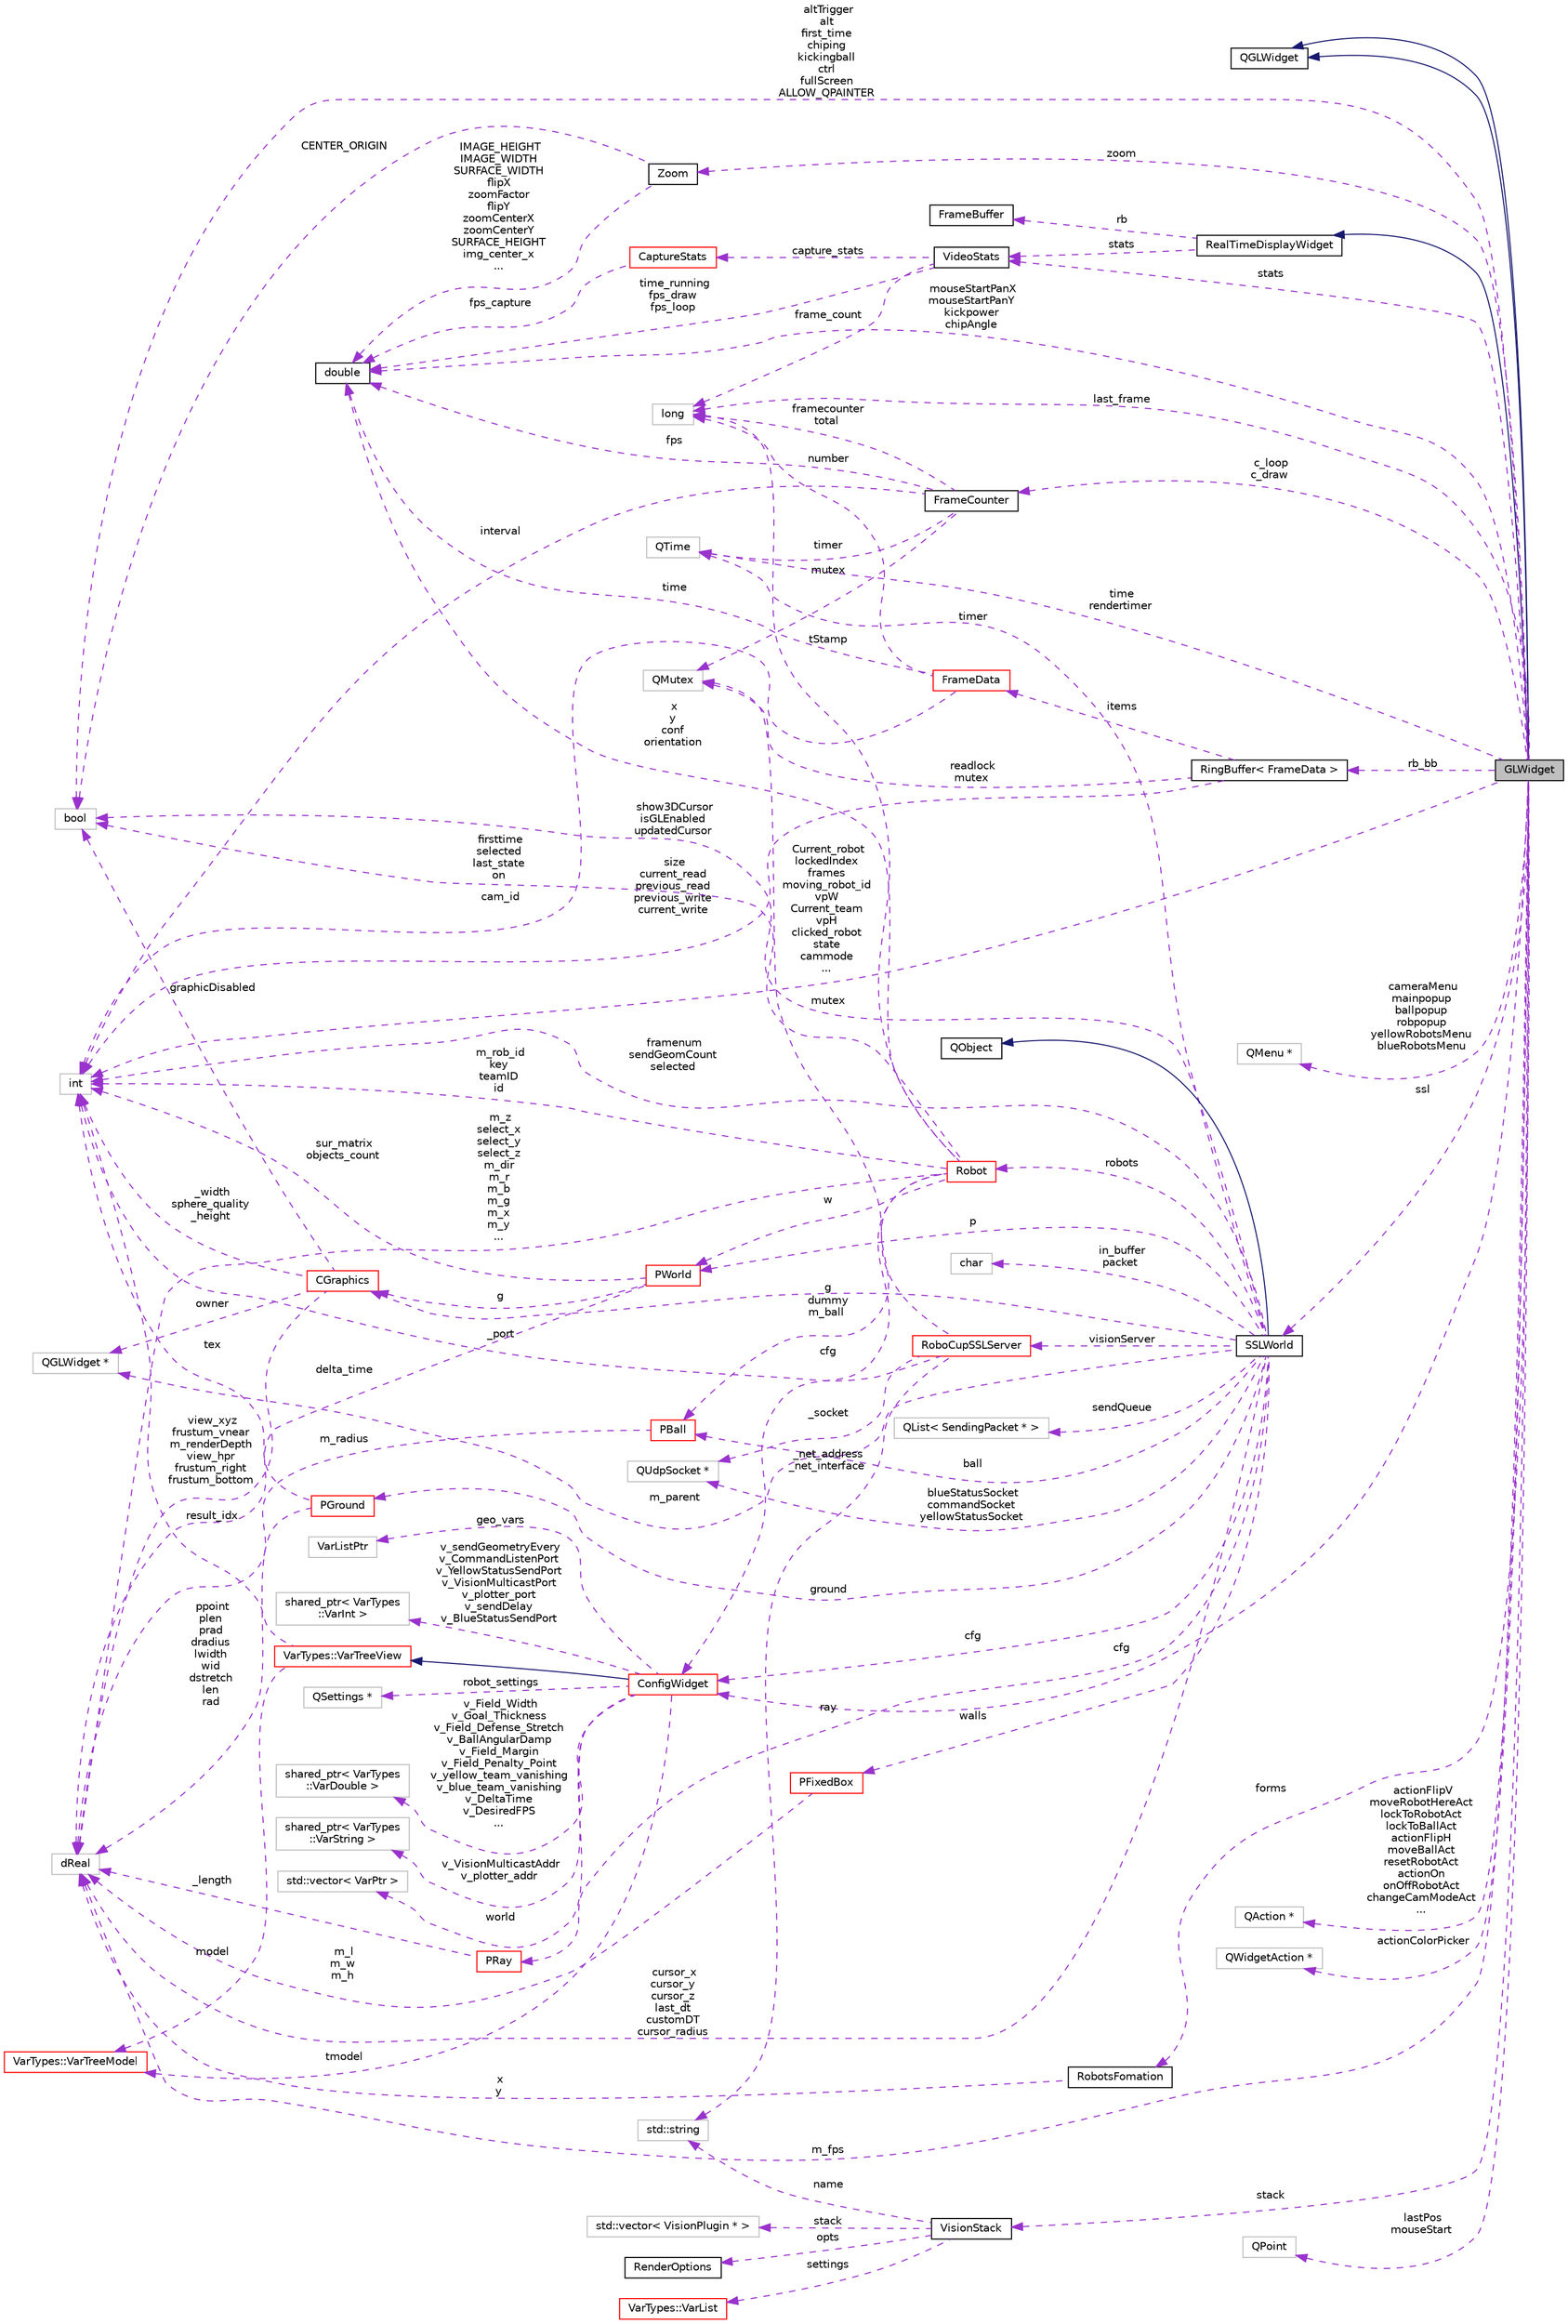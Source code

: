 digraph "GLWidget"
{
 // INTERACTIVE_SVG=YES
  edge [fontname="Helvetica",fontsize="10",labelfontname="Helvetica",labelfontsize="10"];
  node [fontname="Helvetica",fontsize="10",shape=record];
  rankdir="LR";
  Node1 [label="GLWidget",height=0.2,width=0.4,color="black", fillcolor="grey75", style="filled", fontcolor="black"];
  Node2 -> Node1 [dir="back",color="midnightblue",fontsize="10",style="solid",fontname="Helvetica"];
  Node2 [label="QGLWidget",height=0.2,width=0.4,color="black", fillcolor="white", style="filled",URL="$db/d46/class_q_g_l_widget.html"];
  Node3 -> Node1 [dir="back",color="midnightblue",fontsize="10",style="solid",fontname="Helvetica"];
  Node3 [label="RealTimeDisplayWidget",height=0.2,width=0.4,color="black", fillcolor="white", style="filled",URL="$d9/dd2/class_real_time_display_widget.html",tooltip="A base-class for all visualization-related display-widgets. "];
  Node4 -> Node3 [dir="back",color="darkorchid3",fontsize="10",style="dashed",label=" rb" ,fontname="Helvetica"];
  Node4 [label="FrameBuffer",height=0.2,width=0.4,color="black", fillcolor="white", style="filled",URL="$d8/d23/class_frame_buffer.html",tooltip="A RingBuffer consisting of items of type FrameData. "];
  Node5 -> Node3 [dir="back",color="darkorchid3",fontsize="10",style="dashed",label=" stats" ,fontname="Helvetica"];
  Node5 [label="VideoStats",height=0.2,width=0.4,color="black", fillcolor="white", style="filled",URL="$d7/d91/class_video_stats.html",tooltip="A class for storing video display statistics. "];
  Node6 -> Node5 [dir="back",color="darkorchid3",fontsize="10",style="dashed",label=" time_running\nfps_draw\nfps_loop" ,fontname="Helvetica"];
  Node6 [label="double",height=0.2,width=0.4,color="black", fillcolor="white", style="filled",URL="$df/de6/classdouble.html"];
  Node7 -> Node5 [dir="back",color="darkorchid3",fontsize="10",style="dashed",label=" frame_count" ,fontname="Helvetica"];
  Node7 [label="long",height=0.2,width=0.4,color="grey75", fillcolor="white", style="filled"];
  Node8 -> Node5 [dir="back",color="darkorchid3",fontsize="10",style="dashed",label=" capture_stats" ,fontname="Helvetica"];
  Node8 [label="CaptureStats",height=0.2,width=0.4,color="red", fillcolor="white", style="filled",URL="$dc/d3f/class_capture_stats.html",tooltip="A class for storing capture statistics. "];
  Node6 -> Node8 [dir="back",color="darkorchid3",fontsize="10",style="dashed",label=" fps_capture" ,fontname="Helvetica"];
  Node2 -> Node1 [dir="back",color="midnightblue",fontsize="10",style="solid",fontname="Helvetica"];
  Node9 -> Node1 [dir="back",color="darkorchid3",fontsize="10",style="dashed",label=" c_loop\nc_draw" ,fontname="Helvetica"];
  Node9 [label="FrameCounter",height=0.2,width=0.4,color="black", fillcolor="white", style="filled",URL="$db/ded/class_frame_counter.html",tooltip="A class for frame counting and frame-rate measurements. "];
  Node6 -> Node9 [dir="back",color="darkorchid3",fontsize="10",style="dashed",label=" fps" ,fontname="Helvetica"];
  Node10 -> Node9 [dir="back",color="darkorchid3",fontsize="10",style="dashed",label=" timer" ,fontname="Helvetica"];
  Node10 [label="QTime",height=0.2,width=0.4,color="grey75", fillcolor="white", style="filled"];
  Node11 -> Node9 [dir="back",color="darkorchid3",fontsize="10",style="dashed",label=" interval" ,fontname="Helvetica"];
  Node11 [label="int",height=0.2,width=0.4,color="grey75", fillcolor="white", style="filled"];
  Node7 -> Node9 [dir="back",color="darkorchid3",fontsize="10",style="dashed",label=" framecounter\ntotal" ,fontname="Helvetica"];
  Node12 -> Node9 [dir="back",color="darkorchid3",fontsize="10",style="dashed",label=" mutex" ,fontname="Helvetica"];
  Node12 [label="QMutex",height=0.2,width=0.4,color="grey75", fillcolor="white", style="filled"];
  Node13 -> Node1 [dir="back",color="darkorchid3",fontsize="10",style="dashed",label=" zoom" ,fontname="Helvetica"];
  Node13 [label="Zoom",height=0.2,width=0.4,color="black", fillcolor="white", style="filled",URL="$d0/dd2/class_zoom.html",tooltip="A class for computation of 2D zoom + pan operations. "];
  Node6 -> Node13 [dir="back",color="darkorchid3",fontsize="10",style="dashed",label=" IMAGE_HEIGHT\nIMAGE_WIDTH\nSURFACE_WIDTH\nflipX\nzoomFactor\nflipY\nzoomCenterX\nzoomCenterY\nSURFACE_HEIGHT\nimg_center_x\n..." ,fontname="Helvetica"];
  Node14 -> Node13 [dir="back",color="darkorchid3",fontsize="10",style="dashed",label=" CENTER_ORIGIN" ,fontname="Helvetica"];
  Node14 [label="bool",height=0.2,width=0.4,color="grey75", fillcolor="white", style="filled"];
  Node15 -> Node1 [dir="back",color="darkorchid3",fontsize="10",style="dashed",label=" rb_bb" ,fontname="Helvetica"];
  Node15 [label="RingBuffer\< FrameData \>",height=0.2,width=0.4,color="black", fillcolor="white", style="filled",URL="$d4/d8f/class_ring_buffer.html"];
  Node16 -> Node15 [dir="back",color="darkorchid3",fontsize="10",style="dashed",label=" items" ,fontname="Helvetica"];
  Node16 [label="FrameData",height=0.2,width=0.4,color="red", fillcolor="white", style="filled",URL="$d1/d50/class_frame_data.html",tooltip="A class to store any data related to the current frame. "];
  Node6 -> Node16 [dir="back",color="darkorchid3",fontsize="10",style="dashed",label=" time" ,fontname="Helvetica"];
  Node11 -> Node16 [dir="back",color="darkorchid3",fontsize="10",style="dashed",label=" cam_id" ,fontname="Helvetica"];
  Node7 -> Node16 [dir="back",color="darkorchid3",fontsize="10",style="dashed",label=" number" ,fontname="Helvetica"];
  Node11 -> Node15 [dir="back",color="darkorchid3",fontsize="10",style="dashed",label=" size\ncurrent_read\nprevious_read\nprevious_write\ncurrent_write" ,fontname="Helvetica"];
  Node12 -> Node15 [dir="back",color="darkorchid3",fontsize="10",style="dashed",label=" readlock\nmutex" ,fontname="Helvetica"];
  Node6 -> Node1 [dir="back",color="darkorchid3",fontsize="10",style="dashed",label=" mouseStartPanX\nmouseStartPanY\nkickpower\nchipAngle" ,fontname="Helvetica"];
  Node17 -> Node1 [dir="back",color="darkorchid3",fontsize="10",style="dashed",label=" cameraMenu\nmainpopup\nballpopup\nrobpopup\nyellowRobotsMenu\nblueRobotsMenu" ,fontname="Helvetica"];
  Node17 [label="QMenu *",height=0.2,width=0.4,color="grey75", fillcolor="white", style="filled"];
  Node18 -> Node1 [dir="back",color="darkorchid3",fontsize="10",style="dashed",label=" ssl" ,fontname="Helvetica"];
  Node18 [label="SSLWorld",height=0.2,width=0.4,color="black", fillcolor="white", style="filled",URL="$d9/d7f/class_s_s_l_world.html"];
  Node19 -> Node18 [dir="back",color="midnightblue",fontsize="10",style="solid",fontname="Helvetica"];
  Node19 [label="QObject",height=0.2,width=0.4,color="black", fillcolor="white", style="filled",URL="$dc/d4f/class_q_object.html"];
  Node20 -> Node18 [dir="back",color="darkorchid3",fontsize="10",style="dashed",label=" p" ,fontname="Helvetica"];
  Node20 [label="PWorld",height=0.2,width=0.4,color="red", fillcolor="white", style="filled",URL="$de/d29/class_p_world.html"];
  Node21 -> Node20 [dir="back",color="darkorchid3",fontsize="10",style="dashed",label=" g" ,fontname="Helvetica"];
  Node21 [label="CGraphics",height=0.2,width=0.4,color="red", fillcolor="white", style="filled",URL="$dc/d90/class_c_graphics.html"];
  Node11 -> Node21 [dir="back",color="darkorchid3",fontsize="10",style="dashed",label=" _width\nsphere_quality\n_height" ,fontname="Helvetica"];
  Node14 -> Node21 [dir="back",color="darkorchid3",fontsize="10",style="dashed",label=" graphicDisabled" ,fontname="Helvetica"];
  Node22 -> Node21 [dir="back",color="darkorchid3",fontsize="10",style="dashed",label=" owner" ,fontname="Helvetica"];
  Node22 [label="QGLWidget *",height=0.2,width=0.4,color="grey75", fillcolor="white", style="filled"];
  Node23 -> Node21 [dir="back",color="darkorchid3",fontsize="10",style="dashed",label=" view_xyz\nfrustum_vnear\nm_renderDepth\nview_hpr\nfrustum_right\nfrustum_bottom" ,fontname="Helvetica"];
  Node23 [label="dReal",height=0.2,width=0.4,color="grey75", fillcolor="white", style="filled"];
  Node11 -> Node20 [dir="back",color="darkorchid3",fontsize="10",style="dashed",label=" sur_matrix\nobjects_count" ,fontname="Helvetica"];
  Node23 -> Node20 [dir="back",color="darkorchid3",fontsize="10",style="dashed",label=" delta_time" ,fontname="Helvetica"];
  Node21 -> Node18 [dir="back",color="darkorchid3",fontsize="10",style="dashed",label=" g" ,fontname="Helvetica"];
  Node24 -> Node18 [dir="back",color="darkorchid3",fontsize="10",style="dashed",label=" in_buffer\npacket" ,fontname="Helvetica"];
  Node24 [label="char",height=0.2,width=0.4,color="grey75", fillcolor="white", style="filled"];
  Node25 -> Node18 [dir="back",color="darkorchid3",fontsize="10",style="dashed",label=" robots" ,fontname="Helvetica"];
  Node25 [label="Robot",height=0.2,width=0.4,color="red", fillcolor="white", style="filled",URL="$d4/d84/class_robot.html"];
  Node6 -> Node25 [dir="back",color="darkorchid3",fontsize="10",style="dashed",label=" x\ny\nconf\norientation" ,fontname="Helvetica"];
  Node20 -> Node25 [dir="back",color="darkorchid3",fontsize="10",style="dashed",label=" w" ,fontname="Helvetica"];
  Node11 -> Node25 [dir="back",color="darkorchid3",fontsize="10",style="dashed",label=" m_rob_id\nkey\nteamID\nid" ,fontname="Helvetica"];
  Node26 -> Node25 [dir="back",color="darkorchid3",fontsize="10",style="dashed",label=" dummy\nm_ball" ,fontname="Helvetica"];
  Node26 [label="PBall",height=0.2,width=0.4,color="red", fillcolor="white", style="filled",URL="$d5/d9b/class_p_ball.html"];
  Node23 -> Node26 [dir="back",color="darkorchid3",fontsize="10",style="dashed",label=" m_radius" ,fontname="Helvetica"];
  Node14 -> Node25 [dir="back",color="darkorchid3",fontsize="10",style="dashed",label=" firsttime\nselected\nlast_state\non" ,fontname="Helvetica"];
  Node23 -> Node25 [dir="back",color="darkorchid3",fontsize="10",style="dashed",label=" m_z\nselect_x\nselect_y\nselect_z\nm_dir\nm_r\nm_b\nm_g\nm_x\nm_y\n..." ,fontname="Helvetica"];
  Node7 -> Node25 [dir="back",color="darkorchid3",fontsize="10",style="dashed",label=" tStamp" ,fontname="Helvetica"];
  Node27 -> Node25 [dir="back",color="darkorchid3",fontsize="10",style="dashed",label=" cfg" ,fontname="Helvetica"];
  Node27 [label="ConfigWidget",height=0.2,width=0.4,color="red", fillcolor="white", style="filled",URL="$d6/d55/class_config_widget.html"];
  Node28 -> Node27 [dir="back",color="midnightblue",fontsize="10",style="solid",fontname="Helvetica"];
  Node28 [label="VarTypes::VarTreeView",height=0.2,width=0.4,color="red", fillcolor="white", style="filled",URL="$df/d7d/class_var_types_1_1_var_tree_view.html",tooltip="The &#39;view&#39; using a QTreeView for displaying VarTypes in the QT4 Item-Model. "];
  Node11 -> Node28 [dir="back",color="darkorchid3",fontsize="10",style="dashed",label=" result_idx" ,fontname="Helvetica"];
  Node29 -> Node28 [dir="back",color="darkorchid3",fontsize="10",style="dashed",label=" model" ,fontname="Helvetica"];
  Node29 [label="VarTypes::VarTreeModel",height=0.2,width=0.4,color="red", fillcolor="white", style="filled",URL="$dc/d23/class_var_types_1_1_var_tree_model.html",tooltip="The &#39;item-model&#39; inheriting QStandardItemModel for displaying VarTypes in the QT4 Item-Model..."];
  Node30 -> Node27 [dir="back",color="darkorchid3",fontsize="10",style="dashed",label=" v_VisionMulticastAddr\nv_plotter_addr" ,fontname="Helvetica"];
  Node30 [label="shared_ptr\< VarTypes\l::VarString \>",height=0.2,width=0.4,color="grey75", fillcolor="white", style="filled"];
  Node31 -> Node27 [dir="back",color="darkorchid3",fontsize="10",style="dashed",label=" world" ,fontname="Helvetica"];
  Node31 [label="std::vector\< VarPtr \>",height=0.2,width=0.4,color="grey75", fillcolor="white", style="filled"];
  Node32 -> Node27 [dir="back",color="darkorchid3",fontsize="10",style="dashed",label=" geo_vars" ,fontname="Helvetica"];
  Node32 [label="VarListPtr",height=0.2,width=0.4,color="grey75", fillcolor="white", style="filled"];
  Node33 -> Node27 [dir="back",color="darkorchid3",fontsize="10",style="dashed",label=" v_sendGeometryEvery\nv_CommandListenPort\nv_YellowStatusSendPort\nv_VisionMulticastPort\nv_plotter_port\nv_sendDelay\nv_BlueStatusSendPort" ,fontname="Helvetica"];
  Node33 [label="shared_ptr\< VarTypes\l::VarInt \>",height=0.2,width=0.4,color="grey75", fillcolor="white", style="filled"];
  Node34 -> Node27 [dir="back",color="darkorchid3",fontsize="10",style="dashed",label=" robot_settings" ,fontname="Helvetica"];
  Node34 [label="QSettings *",height=0.2,width=0.4,color="grey75", fillcolor="white", style="filled"];
  Node29 -> Node27 [dir="back",color="darkorchid3",fontsize="10",style="dashed",label=" tmodel" ,fontname="Helvetica"];
  Node35 -> Node27 [dir="back",color="darkorchid3",fontsize="10",style="dashed",label=" v_Field_Width\nv_Goal_Thickness\nv_Field_Defense_Stretch\nv_BallAngularDamp\nv_Field_Margin\nv_Field_Penalty_Point\nv_yellow_team_vanishing\nv_blue_team_vanishing\nv_DeltaTime\nv_DesiredFPS\n..." ,fontname="Helvetica"];
  Node35 [label="shared_ptr\< VarTypes\l::VarDouble \>",height=0.2,width=0.4,color="grey75", fillcolor="white", style="filled"];
  Node36 -> Node18 [dir="back",color="darkorchid3",fontsize="10",style="dashed",label=" ground" ,fontname="Helvetica"];
  Node36 [label="PGround",height=0.2,width=0.4,color="red", fillcolor="white", style="filled",URL="$da/d63/class_p_ground.html"];
  Node11 -> Node36 [dir="back",color="darkorchid3",fontsize="10",style="dashed",label=" tex" ,fontname="Helvetica"];
  Node23 -> Node36 [dir="back",color="darkorchid3",fontsize="10",style="dashed",label=" ppoint\nplen\nprad\ndradius\nlwidth\nwid\ndstretch\nlen\nrad" ,fontname="Helvetica"];
  Node10 -> Node18 [dir="back",color="darkorchid3",fontsize="10",style="dashed",label=" timer" ,fontname="Helvetica"];
  Node37 -> Node18 [dir="back",color="darkorchid3",fontsize="10",style="dashed",label=" blueStatusSocket\ncommandSocket\nyellowStatusSocket" ,fontname="Helvetica"];
  Node37 [label="QUdpSocket *",height=0.2,width=0.4,color="grey75", fillcolor="white", style="filled"];
  Node38 -> Node18 [dir="back",color="darkorchid3",fontsize="10",style="dashed",label=" ray" ,fontname="Helvetica"];
  Node38 [label="PRay",height=0.2,width=0.4,color="red", fillcolor="white", style="filled",URL="$d5/d77/class_p_ray.html"];
  Node23 -> Node38 [dir="back",color="darkorchid3",fontsize="10",style="dashed",label=" _length" ,fontname="Helvetica"];
  Node26 -> Node18 [dir="back",color="darkorchid3",fontsize="10",style="dashed",label=" ball" ,fontname="Helvetica"];
  Node11 -> Node18 [dir="back",color="darkorchid3",fontsize="10",style="dashed",label=" framenum\nsendGeomCount\nselected" ,fontname="Helvetica"];
  Node14 -> Node18 [dir="back",color="darkorchid3",fontsize="10",style="dashed",label=" show3DCursor\nisGLEnabled\nupdatedCursor" ,fontname="Helvetica"];
  Node22 -> Node18 [dir="back",color="darkorchid3",fontsize="10",style="dashed",label=" m_parent" ,fontname="Helvetica"];
  Node39 -> Node18 [dir="back",color="darkorchid3",fontsize="10",style="dashed",label=" walls" ,fontname="Helvetica"];
  Node39 [label="PFixedBox",height=0.2,width=0.4,color="red", fillcolor="white", style="filled",URL="$d6/d5f/class_p_fixed_box.html"];
  Node23 -> Node39 [dir="back",color="darkorchid3",fontsize="10",style="dashed",label=" m_l\nm_w\nm_h" ,fontname="Helvetica"];
  Node23 -> Node18 [dir="back",color="darkorchid3",fontsize="10",style="dashed",label=" cursor_x\ncursor_y\ncursor_z\nlast_dt\ncustomDT\ncursor_radius" ,fontname="Helvetica"];
  Node27 -> Node18 [dir="back",color="darkorchid3",fontsize="10",style="dashed",label=" cfg" ,fontname="Helvetica"];
  Node40 -> Node18 [dir="back",color="darkorchid3",fontsize="10",style="dashed",label=" sendQueue" ,fontname="Helvetica"];
  Node40 [label="QList\< SendingPacket * \>",height=0.2,width=0.4,color="grey75", fillcolor="white", style="filled"];
  Node41 -> Node18 [dir="back",color="darkorchid3",fontsize="10",style="dashed",label=" visionServer" ,fontname="Helvetica"];
  Node41 [label="RoboCupSSLServer",height=0.2,width=0.4,color="red", fillcolor="white", style="filled",URL="$d7/db4/class_robo_cup_s_s_l_server.html"];
  Node11 -> Node41 [dir="back",color="darkorchid3",fontsize="10",style="dashed",label=" _port" ,fontname="Helvetica"];
  Node37 -> Node41 [dir="back",color="darkorchid3",fontsize="10",style="dashed",label=" _socket" ,fontname="Helvetica"];
  Node42 -> Node41 [dir="back",color="darkorchid3",fontsize="10",style="dashed",label=" _net_address\n_net_interface" ,fontname="Helvetica"];
  Node42 [label="std::string",height=0.2,width=0.4,color="grey75", fillcolor="white", style="filled",tooltip="STL class. "];
  Node12 -> Node41 [dir="back",color="darkorchid3",fontsize="10",style="dashed",label=" mutex" ,fontname="Helvetica"];
  Node43 -> Node1 [dir="back",color="darkorchid3",fontsize="10",style="dashed",label=" actionFlipV\nmoveRobotHereAct\nlockToRobotAct\nlockToBallAct\nactionFlipH\nmoveBallAct\nresetRobotAct\nactionOn\nonOffRobotAct\nchangeCamModeAct\n..." ,fontname="Helvetica"];
  Node43 [label="QAction *",height=0.2,width=0.4,color="grey75", fillcolor="white", style="filled"];
  Node5 -> Node1 [dir="back",color="darkorchid3",fontsize="10",style="dashed",label=" stats" ,fontname="Helvetica"];
  Node10 -> Node1 [dir="back",color="darkorchid3",fontsize="10",style="dashed",label=" time\nrendertimer" ,fontname="Helvetica"];
  Node11 -> Node1 [dir="back",color="darkorchid3",fontsize="10",style="dashed",label=" Current_robot\nlockedIndex\nframes\nmoving_robot_id\nvpW\nCurrent_team\nvpH\nclicked_robot\nstate\ncammode\n..." ,fontname="Helvetica"];
  Node14 -> Node1 [dir="back",color="darkorchid3",fontsize="10",style="dashed",label=" altTrigger\nalt\nfirst_time\nchiping\nkickingball\nctrl\nfullScreen\nALLOW_QPAINTER" ,fontname="Helvetica"];
  Node44 -> Node1 [dir="back",color="darkorchid3",fontsize="10",style="dashed",label=" actionColorPicker" ,fontname="Helvetica"];
  Node44 [label="QWidgetAction *",height=0.2,width=0.4,color="grey75", fillcolor="white", style="filled"];
  Node23 -> Node1 [dir="back",color="darkorchid3",fontsize="10",style="dashed",label=" m_fps" ,fontname="Helvetica"];
  Node45 -> Node1 [dir="back",color="darkorchid3",fontsize="10",style="dashed",label=" stack" ,fontname="Helvetica"];
  Node45 [label="VisionStack",height=0.2,width=0.4,color="black", fillcolor="white", style="filled",URL="$d4/db3/class_vision_stack.html",tooltip="Base-class of a single-threaded / single-camera vision stack. "];
  Node46 -> Node45 [dir="back",color="darkorchid3",fontsize="10",style="dashed",label=" settings" ,fontname="Helvetica"];
  Node46 [label="VarTypes::VarList",height=0.2,width=0.4,color="red", fillcolor="white", style="filled",URL="$d1/d74/class_var_types_1_1_var_list.html",tooltip="This is the list type of the VarTypes system. "];
  Node47 -> Node45 [dir="back",color="darkorchid3",fontsize="10",style="dashed",label=" stack" ,fontname="Helvetica"];
  Node47 [label="std::vector\< VisionPlugin * \>",height=0.2,width=0.4,color="grey75", fillcolor="white", style="filled"];
  Node48 -> Node45 [dir="back",color="darkorchid3",fontsize="10",style="dashed",label=" opts" ,fontname="Helvetica"];
  Node48 [label="RenderOptions",height=0.2,width=0.4,color="black", fillcolor="white", style="filled",URL="$de/d7d/class_render_options.html",tooltip="A class with visualization parameters. "];
  Node42 -> Node45 [dir="back",color="darkorchid3",fontsize="10",style="dashed",label=" name" ,fontname="Helvetica"];
  Node49 -> Node1 [dir="back",color="darkorchid3",fontsize="10",style="dashed",label=" forms" ,fontname="Helvetica"];
  Node49 [label="RobotsFomation",height=0.2,width=0.4,color="black", fillcolor="white", style="filled",URL="$dd/da7/class_robots_fomation.html"];
  Node23 -> Node49 [dir="back",color="darkorchid3",fontsize="10",style="dashed",label=" x\ny" ,fontname="Helvetica"];
  Node7 -> Node1 [dir="back",color="darkorchid3",fontsize="10",style="dashed",label=" last_frame" ,fontname="Helvetica"];
  Node27 -> Node1 [dir="back",color="darkorchid3",fontsize="10",style="dashed",label=" cfg" ,fontname="Helvetica"];
  Node50 -> Node1 [dir="back",color="darkorchid3",fontsize="10",style="dashed",label=" lastPos\nmouseStart" ,fontname="Helvetica"];
  Node50 [label="QPoint",height=0.2,width=0.4,color="grey75", fillcolor="white", style="filled"];
}
